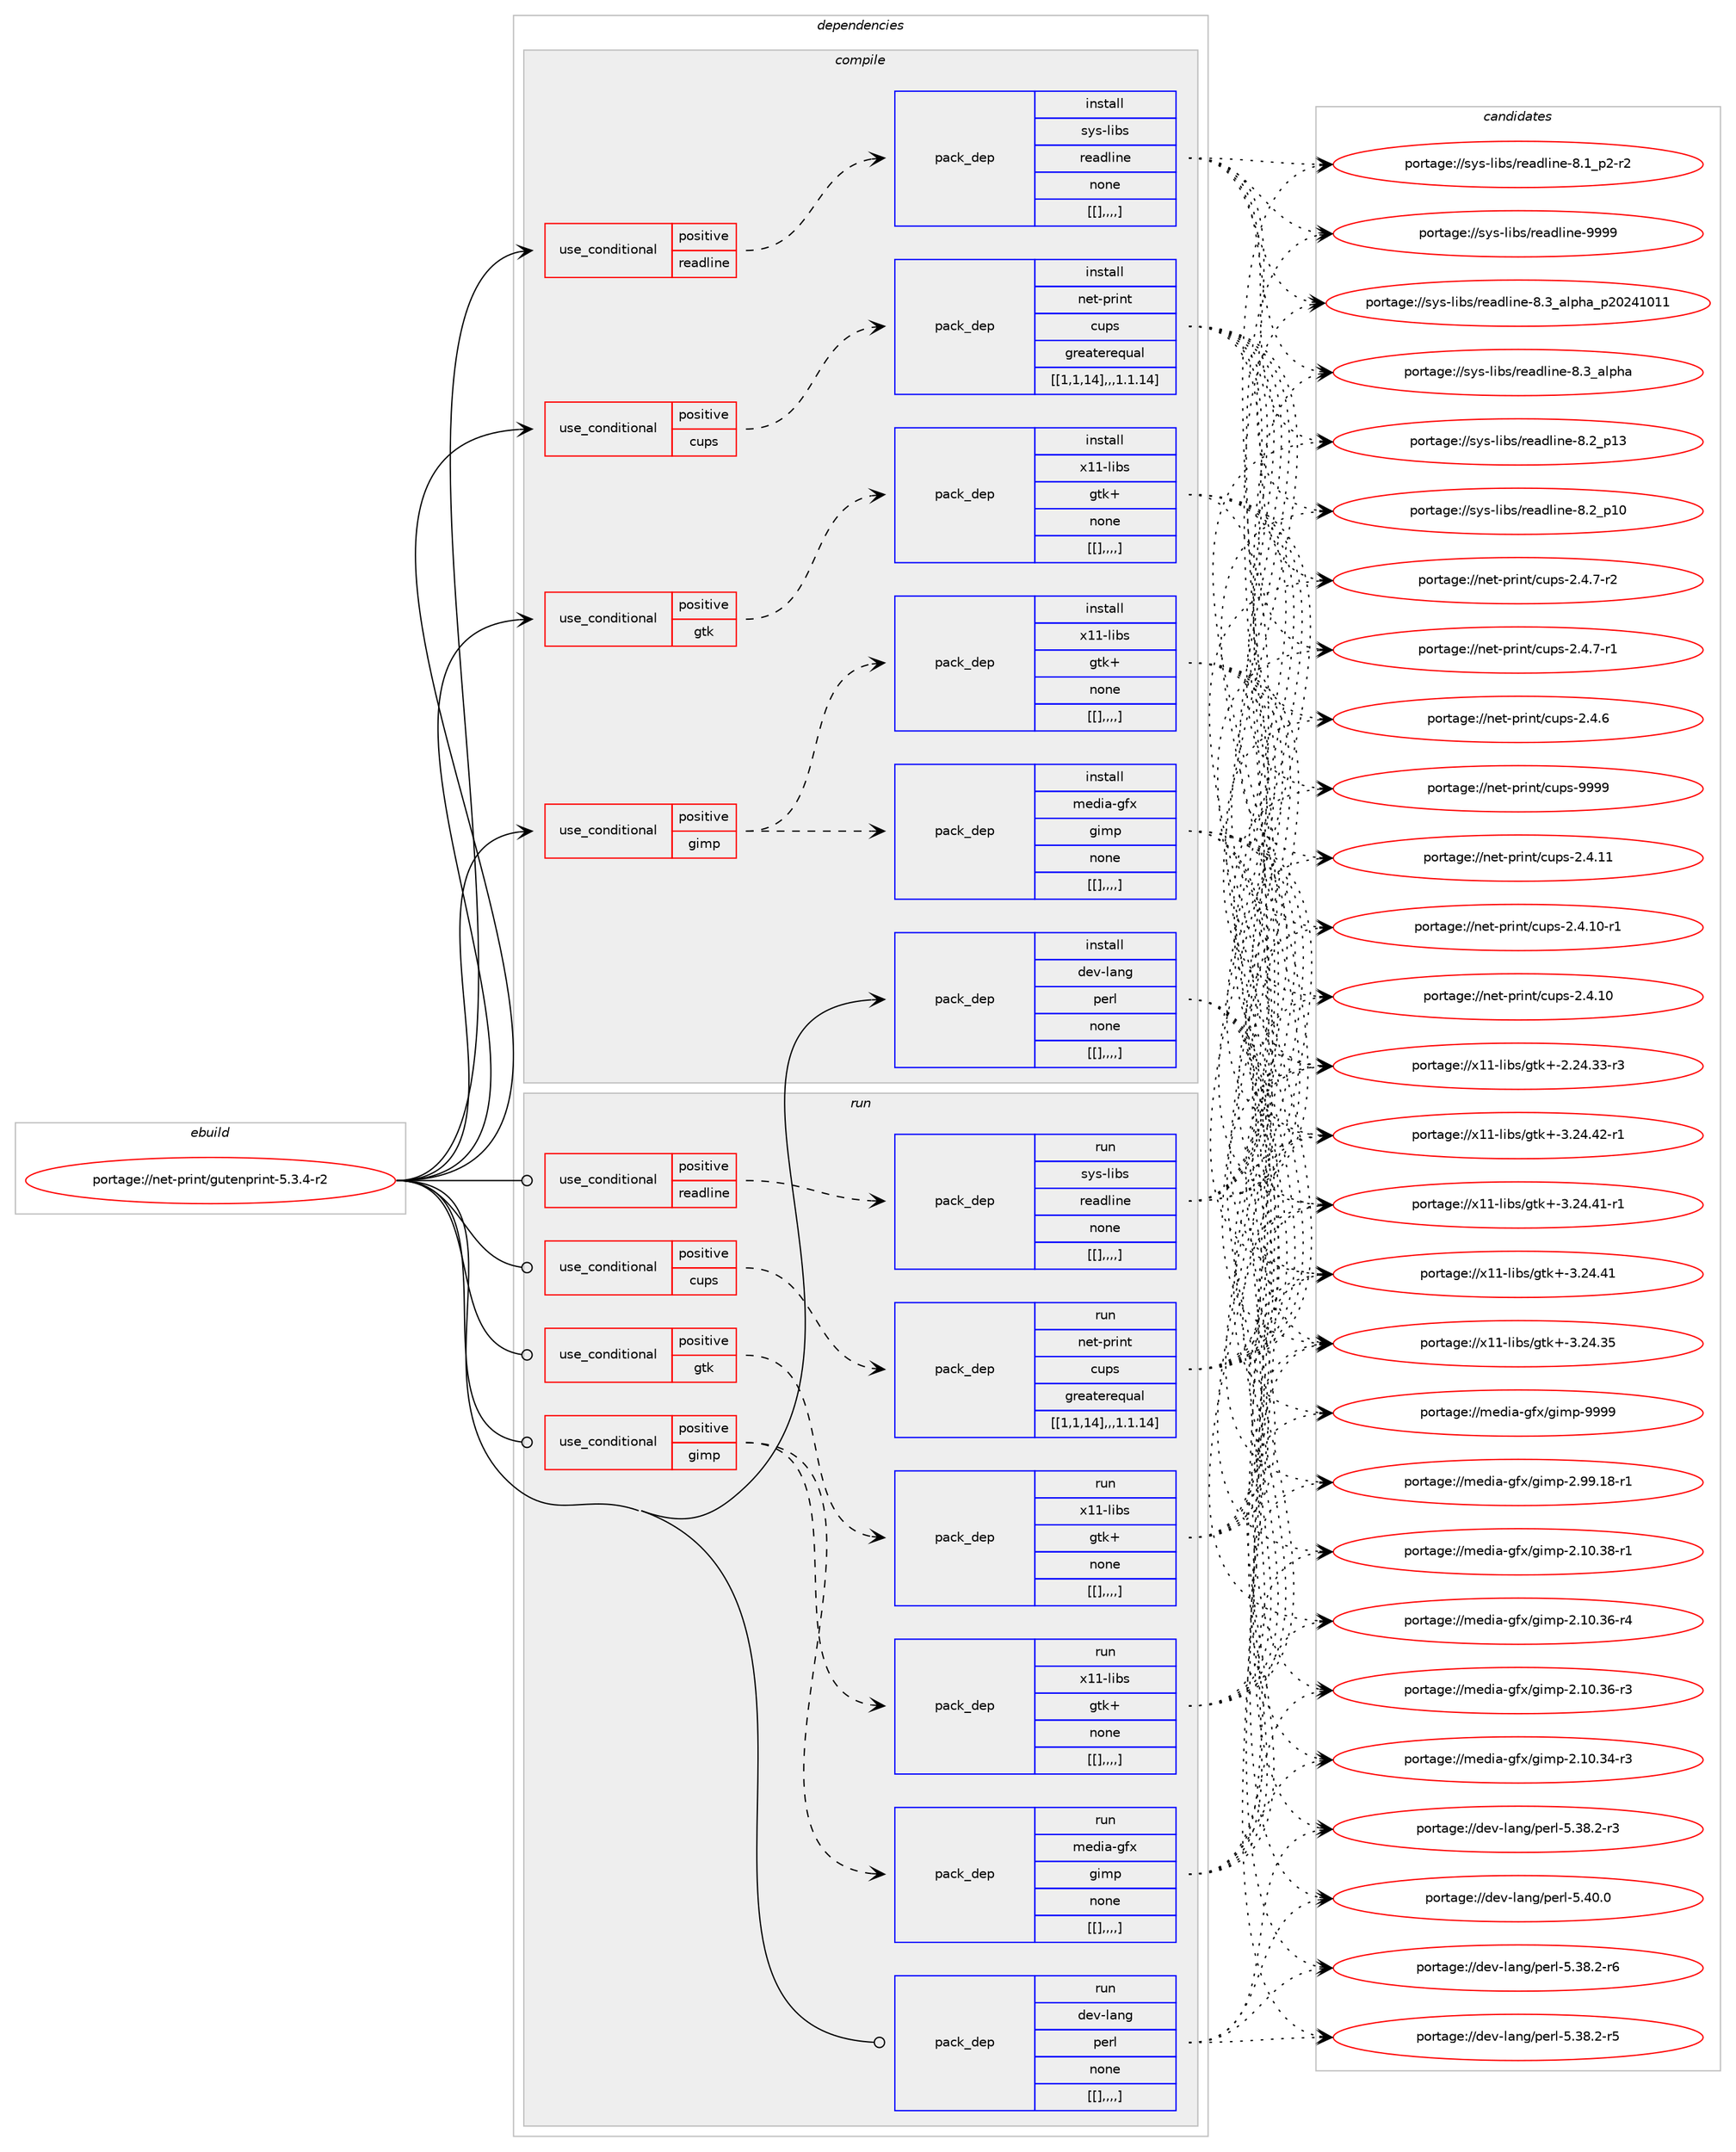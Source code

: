 digraph prolog {

# *************
# Graph options
# *************

newrank=true;
concentrate=true;
compound=true;
graph [rankdir=LR,fontname=Helvetica,fontsize=10,ranksep=1.5];#, ranksep=2.5, nodesep=0.2];
edge  [arrowhead=vee];
node  [fontname=Helvetica,fontsize=10];

# **********
# The ebuild
# **********

subgraph cluster_leftcol {
color=gray;
label=<<i>ebuild</i>>;
id [label="portage://net-print/gutenprint-5.3.4-r2", color=red, width=4, href="../net-print/gutenprint-5.3.4-r2.svg"];
}

# ****************
# The dependencies
# ****************

subgraph cluster_midcol {
color=gray;
label=<<i>dependencies</i>>;
subgraph cluster_compile {
fillcolor="#eeeeee";
style=filled;
label=<<i>compile</i>>;
subgraph cond107294 {
dependency405796 [label=<<TABLE BORDER="0" CELLBORDER="1" CELLSPACING="0" CELLPADDING="4"><TR><TD ROWSPAN="3" CELLPADDING="10">use_conditional</TD></TR><TR><TD>positive</TD></TR><TR><TD>cups</TD></TR></TABLE>>, shape=none, color=red];
subgraph pack295477 {
dependency405818 [label=<<TABLE BORDER="0" CELLBORDER="1" CELLSPACING="0" CELLPADDING="4" WIDTH="220"><TR><TD ROWSPAN="6" CELLPADDING="30">pack_dep</TD></TR><TR><TD WIDTH="110">install</TD></TR><TR><TD>net-print</TD></TR><TR><TD>cups</TD></TR><TR><TD>greaterequal</TD></TR><TR><TD>[[1,1,14],,,1.1.14]</TD></TR></TABLE>>, shape=none, color=blue];
}
dependency405796:e -> dependency405818:w [weight=20,style="dashed",arrowhead="vee"];
}
id:e -> dependency405796:w [weight=20,style="solid",arrowhead="vee"];
subgraph cond107307 {
dependency405860 [label=<<TABLE BORDER="0" CELLBORDER="1" CELLSPACING="0" CELLPADDING="4"><TR><TD ROWSPAN="3" CELLPADDING="10">use_conditional</TD></TR><TR><TD>positive</TD></TR><TR><TD>gimp</TD></TR></TABLE>>, shape=none, color=red];
subgraph pack295509 {
dependency405880 [label=<<TABLE BORDER="0" CELLBORDER="1" CELLSPACING="0" CELLPADDING="4" WIDTH="220"><TR><TD ROWSPAN="6" CELLPADDING="30">pack_dep</TD></TR><TR><TD WIDTH="110">install</TD></TR><TR><TD>media-gfx</TD></TR><TR><TD>gimp</TD></TR><TR><TD>none</TD></TR><TR><TD>[[],,,,]</TD></TR></TABLE>>, shape=none, color=blue];
}
dependency405860:e -> dependency405880:w [weight=20,style="dashed",arrowhead="vee"];
subgraph pack295548 {
dependency405919 [label=<<TABLE BORDER="0" CELLBORDER="1" CELLSPACING="0" CELLPADDING="4" WIDTH="220"><TR><TD ROWSPAN="6" CELLPADDING="30">pack_dep</TD></TR><TR><TD WIDTH="110">install</TD></TR><TR><TD>x11-libs</TD></TR><TR><TD>gtk+</TD></TR><TR><TD>none</TD></TR><TR><TD>[[],,,,]</TD></TR></TABLE>>, shape=none, color=blue];
}
dependency405860:e -> dependency405919:w [weight=20,style="dashed",arrowhead="vee"];
}
id:e -> dependency405860:w [weight=20,style="solid",arrowhead="vee"];
subgraph cond107343 {
dependency405944 [label=<<TABLE BORDER="0" CELLBORDER="1" CELLSPACING="0" CELLPADDING="4"><TR><TD ROWSPAN="3" CELLPADDING="10">use_conditional</TD></TR><TR><TD>positive</TD></TR><TR><TD>gtk</TD></TR></TABLE>>, shape=none, color=red];
subgraph pack295582 {
dependency405994 [label=<<TABLE BORDER="0" CELLBORDER="1" CELLSPACING="0" CELLPADDING="4" WIDTH="220"><TR><TD ROWSPAN="6" CELLPADDING="30">pack_dep</TD></TR><TR><TD WIDTH="110">install</TD></TR><TR><TD>x11-libs</TD></TR><TR><TD>gtk+</TD></TR><TR><TD>none</TD></TR><TR><TD>[[],,,,]</TD></TR></TABLE>>, shape=none, color=blue];
}
dependency405944:e -> dependency405994:w [weight=20,style="dashed",arrowhead="vee"];
}
id:e -> dependency405944:w [weight=20,style="solid",arrowhead="vee"];
subgraph cond107354 {
dependency406051 [label=<<TABLE BORDER="0" CELLBORDER="1" CELLSPACING="0" CELLPADDING="4"><TR><TD ROWSPAN="3" CELLPADDING="10">use_conditional</TD></TR><TR><TD>positive</TD></TR><TR><TD>readline</TD></TR></TABLE>>, shape=none, color=red];
subgraph pack295639 {
dependency406054 [label=<<TABLE BORDER="0" CELLBORDER="1" CELLSPACING="0" CELLPADDING="4" WIDTH="220"><TR><TD ROWSPAN="6" CELLPADDING="30">pack_dep</TD></TR><TR><TD WIDTH="110">install</TD></TR><TR><TD>sys-libs</TD></TR><TR><TD>readline</TD></TR><TR><TD>none</TD></TR><TR><TD>[[],,,,]</TD></TR></TABLE>>, shape=none, color=blue];
}
dependency406051:e -> dependency406054:w [weight=20,style="dashed",arrowhead="vee"];
}
id:e -> dependency406051:w [weight=20,style="solid",arrowhead="vee"];
subgraph pack295643 {
dependency406061 [label=<<TABLE BORDER="0" CELLBORDER="1" CELLSPACING="0" CELLPADDING="4" WIDTH="220"><TR><TD ROWSPAN="6" CELLPADDING="30">pack_dep</TD></TR><TR><TD WIDTH="110">install</TD></TR><TR><TD>dev-lang</TD></TR><TR><TD>perl</TD></TR><TR><TD>none</TD></TR><TR><TD>[[],,,,]</TD></TR></TABLE>>, shape=none, color=blue];
}
id:e -> dependency406061:w [weight=20,style="solid",arrowhead="vee"];
}
subgraph cluster_compileandrun {
fillcolor="#eeeeee";
style=filled;
label=<<i>compile and run</i>>;
}
subgraph cluster_run {
fillcolor="#eeeeee";
style=filled;
label=<<i>run</i>>;
subgraph cond107377 {
dependency406202 [label=<<TABLE BORDER="0" CELLBORDER="1" CELLSPACING="0" CELLPADDING="4"><TR><TD ROWSPAN="3" CELLPADDING="10">use_conditional</TD></TR><TR><TD>positive</TD></TR><TR><TD>cups</TD></TR></TABLE>>, shape=none, color=red];
subgraph pack295742 {
dependency406313 [label=<<TABLE BORDER="0" CELLBORDER="1" CELLSPACING="0" CELLPADDING="4" WIDTH="220"><TR><TD ROWSPAN="6" CELLPADDING="30">pack_dep</TD></TR><TR><TD WIDTH="110">run</TD></TR><TR><TD>net-print</TD></TR><TR><TD>cups</TD></TR><TR><TD>greaterequal</TD></TR><TR><TD>[[1,1,14],,,1.1.14]</TD></TR></TABLE>>, shape=none, color=blue];
}
dependency406202:e -> dependency406313:w [weight=20,style="dashed",arrowhead="vee"];
}
id:e -> dependency406202:w [weight=20,style="solid",arrowhead="odot"];
subgraph cond107456 {
dependency406336 [label=<<TABLE BORDER="0" CELLBORDER="1" CELLSPACING="0" CELLPADDING="4"><TR><TD ROWSPAN="3" CELLPADDING="10">use_conditional</TD></TR><TR><TD>positive</TD></TR><TR><TD>gimp</TD></TR></TABLE>>, shape=none, color=red];
subgraph pack295844 {
dependency406356 [label=<<TABLE BORDER="0" CELLBORDER="1" CELLSPACING="0" CELLPADDING="4" WIDTH="220"><TR><TD ROWSPAN="6" CELLPADDING="30">pack_dep</TD></TR><TR><TD WIDTH="110">run</TD></TR><TR><TD>media-gfx</TD></TR><TR><TD>gimp</TD></TR><TR><TD>none</TD></TR><TR><TD>[[],,,,]</TD></TR></TABLE>>, shape=none, color=blue];
}
dependency406336:e -> dependency406356:w [weight=20,style="dashed",arrowhead="vee"];
subgraph pack295866 {
dependency406382 [label=<<TABLE BORDER="0" CELLBORDER="1" CELLSPACING="0" CELLPADDING="4" WIDTH="220"><TR><TD ROWSPAN="6" CELLPADDING="30">pack_dep</TD></TR><TR><TD WIDTH="110">run</TD></TR><TR><TD>x11-libs</TD></TR><TR><TD>gtk+</TD></TR><TR><TD>none</TD></TR><TR><TD>[[],,,,]</TD></TR></TABLE>>, shape=none, color=blue];
}
dependency406336:e -> dependency406382:w [weight=20,style="dashed",arrowhead="vee"];
}
id:e -> dependency406336:w [weight=20,style="solid",arrowhead="odot"];
subgraph cond107467 {
dependency406402 [label=<<TABLE BORDER="0" CELLBORDER="1" CELLSPACING="0" CELLPADDING="4"><TR><TD ROWSPAN="3" CELLPADDING="10">use_conditional</TD></TR><TR><TD>positive</TD></TR><TR><TD>gtk</TD></TR></TABLE>>, shape=none, color=red];
subgraph pack295898 {
dependency406443 [label=<<TABLE BORDER="0" CELLBORDER="1" CELLSPACING="0" CELLPADDING="4" WIDTH="220"><TR><TD ROWSPAN="6" CELLPADDING="30">pack_dep</TD></TR><TR><TD WIDTH="110">run</TD></TR><TR><TD>x11-libs</TD></TR><TR><TD>gtk+</TD></TR><TR><TD>none</TD></TR><TR><TD>[[],,,,]</TD></TR></TABLE>>, shape=none, color=blue];
}
dependency406402:e -> dependency406443:w [weight=20,style="dashed",arrowhead="vee"];
}
id:e -> dependency406402:w [weight=20,style="solid",arrowhead="odot"];
subgraph cond107490 {
dependency406469 [label=<<TABLE BORDER="0" CELLBORDER="1" CELLSPACING="0" CELLPADDING="4"><TR><TD ROWSPAN="3" CELLPADDING="10">use_conditional</TD></TR><TR><TD>positive</TD></TR><TR><TD>readline</TD></TR></TABLE>>, shape=none, color=red];
subgraph pack295957 {
dependency406525 [label=<<TABLE BORDER="0" CELLBORDER="1" CELLSPACING="0" CELLPADDING="4" WIDTH="220"><TR><TD ROWSPAN="6" CELLPADDING="30">pack_dep</TD></TR><TR><TD WIDTH="110">run</TD></TR><TR><TD>sys-libs</TD></TR><TR><TD>readline</TD></TR><TR><TD>none</TD></TR><TR><TD>[[],,,,]</TD></TR></TABLE>>, shape=none, color=blue];
}
dependency406469:e -> dependency406525:w [weight=20,style="dashed",arrowhead="vee"];
}
id:e -> dependency406469:w [weight=20,style="solid",arrowhead="odot"];
subgraph pack295993 {
dependency406564 [label=<<TABLE BORDER="0" CELLBORDER="1" CELLSPACING="0" CELLPADDING="4" WIDTH="220"><TR><TD ROWSPAN="6" CELLPADDING="30">pack_dep</TD></TR><TR><TD WIDTH="110">run</TD></TR><TR><TD>dev-lang</TD></TR><TR><TD>perl</TD></TR><TR><TD>none</TD></TR><TR><TD>[[],,,,]</TD></TR></TABLE>>, shape=none, color=blue];
}
id:e -> dependency406564:w [weight=20,style="solid",arrowhead="odot"];
}
}

# **************
# The candidates
# **************

subgraph cluster_choices {
rank=same;
color=gray;
label=<<i>candidates</i>>;

subgraph choice294863 {
color=black;
nodesep=1;
choice1101011164511211410511011647991171121154557575757 [label="portage://net-print/cups-9999", color=red, width=4,href="../net-print/cups-9999.svg"];
choice11010111645112114105110116479911711211545504652464949 [label="portage://net-print/cups-2.4.11", color=red, width=4,href="../net-print/cups-2.4.11.svg"];
choice110101116451121141051101164799117112115455046524649484511449 [label="portage://net-print/cups-2.4.10-r1", color=red, width=4,href="../net-print/cups-2.4.10-r1.svg"];
choice11010111645112114105110116479911711211545504652464948 [label="portage://net-print/cups-2.4.10", color=red, width=4,href="../net-print/cups-2.4.10.svg"];
choice1101011164511211410511011647991171121154550465246554511450 [label="portage://net-print/cups-2.4.7-r2", color=red, width=4,href="../net-print/cups-2.4.7-r2.svg"];
choice1101011164511211410511011647991171121154550465246554511449 [label="portage://net-print/cups-2.4.7-r1", color=red, width=4,href="../net-print/cups-2.4.7-r1.svg"];
choice110101116451121141051101164799117112115455046524654 [label="portage://net-print/cups-2.4.6", color=red, width=4,href="../net-print/cups-2.4.6.svg"];
dependency405818:e -> choice1101011164511211410511011647991171121154557575757:w [style=dotted,weight="100"];
dependency405818:e -> choice11010111645112114105110116479911711211545504652464949:w [style=dotted,weight="100"];
dependency405818:e -> choice110101116451121141051101164799117112115455046524649484511449:w [style=dotted,weight="100"];
dependency405818:e -> choice11010111645112114105110116479911711211545504652464948:w [style=dotted,weight="100"];
dependency405818:e -> choice1101011164511211410511011647991171121154550465246554511450:w [style=dotted,weight="100"];
dependency405818:e -> choice1101011164511211410511011647991171121154550465246554511449:w [style=dotted,weight="100"];
dependency405818:e -> choice110101116451121141051101164799117112115455046524654:w [style=dotted,weight="100"];
}
subgraph choice294887 {
color=black;
nodesep=1;
choice1091011001059745103102120471031051091124557575757 [label="portage://media-gfx/gimp-9999", color=red, width=4,href="../media-gfx/gimp-9999.svg"];
choice10910110010597451031021204710310510911245504657574649564511449 [label="portage://media-gfx/gimp-2.99.18-r1", color=red, width=4,href="../media-gfx/gimp-2.99.18-r1.svg"];
choice10910110010597451031021204710310510911245504649484651564511449 [label="portage://media-gfx/gimp-2.10.38-r1", color=red, width=4,href="../media-gfx/gimp-2.10.38-r1.svg"];
choice10910110010597451031021204710310510911245504649484651544511452 [label="portage://media-gfx/gimp-2.10.36-r4", color=red, width=4,href="../media-gfx/gimp-2.10.36-r4.svg"];
choice10910110010597451031021204710310510911245504649484651544511451 [label="portage://media-gfx/gimp-2.10.36-r3", color=red, width=4,href="../media-gfx/gimp-2.10.36-r3.svg"];
choice10910110010597451031021204710310510911245504649484651524511451 [label="portage://media-gfx/gimp-2.10.34-r3", color=red, width=4,href="../media-gfx/gimp-2.10.34-r3.svg"];
dependency405880:e -> choice1091011001059745103102120471031051091124557575757:w [style=dotted,weight="100"];
dependency405880:e -> choice10910110010597451031021204710310510911245504657574649564511449:w [style=dotted,weight="100"];
dependency405880:e -> choice10910110010597451031021204710310510911245504649484651564511449:w [style=dotted,weight="100"];
dependency405880:e -> choice10910110010597451031021204710310510911245504649484651544511452:w [style=dotted,weight="100"];
dependency405880:e -> choice10910110010597451031021204710310510911245504649484651544511451:w [style=dotted,weight="100"];
dependency405880:e -> choice10910110010597451031021204710310510911245504649484651524511451:w [style=dotted,weight="100"];
}
subgraph choice294920 {
color=black;
nodesep=1;
choice12049494510810598115471031161074345514650524652504511449 [label="portage://x11-libs/gtk+-3.24.42-r1", color=red, width=4,href="../x11-libs/gtk+-3.24.42-r1.svg"];
choice12049494510810598115471031161074345514650524652494511449 [label="portage://x11-libs/gtk+-3.24.41-r1", color=red, width=4,href="../x11-libs/gtk+-3.24.41-r1.svg"];
choice1204949451081059811547103116107434551465052465249 [label="portage://x11-libs/gtk+-3.24.41", color=red, width=4,href="../x11-libs/gtk+-3.24.41.svg"];
choice1204949451081059811547103116107434551465052465153 [label="portage://x11-libs/gtk+-3.24.35", color=red, width=4,href="../x11-libs/gtk+-3.24.35.svg"];
choice12049494510810598115471031161074345504650524651514511451 [label="portage://x11-libs/gtk+-2.24.33-r3", color=red, width=4,href="../x11-libs/gtk+-2.24.33-r3.svg"];
dependency405919:e -> choice12049494510810598115471031161074345514650524652504511449:w [style=dotted,weight="100"];
dependency405919:e -> choice12049494510810598115471031161074345514650524652494511449:w [style=dotted,weight="100"];
dependency405919:e -> choice1204949451081059811547103116107434551465052465249:w [style=dotted,weight="100"];
dependency405919:e -> choice1204949451081059811547103116107434551465052465153:w [style=dotted,weight="100"];
dependency405919:e -> choice12049494510810598115471031161074345504650524651514511451:w [style=dotted,weight="100"];
}
subgraph choice294925 {
color=black;
nodesep=1;
choice12049494510810598115471031161074345514650524652504511449 [label="portage://x11-libs/gtk+-3.24.42-r1", color=red, width=4,href="../x11-libs/gtk+-3.24.42-r1.svg"];
choice12049494510810598115471031161074345514650524652494511449 [label="portage://x11-libs/gtk+-3.24.41-r1", color=red, width=4,href="../x11-libs/gtk+-3.24.41-r1.svg"];
choice1204949451081059811547103116107434551465052465249 [label="portage://x11-libs/gtk+-3.24.41", color=red, width=4,href="../x11-libs/gtk+-3.24.41.svg"];
choice1204949451081059811547103116107434551465052465153 [label="portage://x11-libs/gtk+-3.24.35", color=red, width=4,href="../x11-libs/gtk+-3.24.35.svg"];
choice12049494510810598115471031161074345504650524651514511451 [label="portage://x11-libs/gtk+-2.24.33-r3", color=red, width=4,href="../x11-libs/gtk+-2.24.33-r3.svg"];
dependency405994:e -> choice12049494510810598115471031161074345514650524652504511449:w [style=dotted,weight="100"];
dependency405994:e -> choice12049494510810598115471031161074345514650524652494511449:w [style=dotted,weight="100"];
dependency405994:e -> choice1204949451081059811547103116107434551465052465249:w [style=dotted,weight="100"];
dependency405994:e -> choice1204949451081059811547103116107434551465052465153:w [style=dotted,weight="100"];
dependency405994:e -> choice12049494510810598115471031161074345504650524651514511451:w [style=dotted,weight="100"];
}
subgraph choice294955 {
color=black;
nodesep=1;
choice115121115451081059811547114101971001081051101014557575757 [label="portage://sys-libs/readline-9999", color=red, width=4,href="../sys-libs/readline-9999.svg"];
choice1151211154510810598115471141019710010810511010145564651959710811210497951125048505249484949 [label="portage://sys-libs/readline-8.3_alpha_p20241011", color=red, width=4,href="../sys-libs/readline-8.3_alpha_p20241011.svg"];
choice1151211154510810598115471141019710010810511010145564651959710811210497 [label="portage://sys-libs/readline-8.3_alpha", color=red, width=4,href="../sys-libs/readline-8.3_alpha.svg"];
choice1151211154510810598115471141019710010810511010145564650951124951 [label="portage://sys-libs/readline-8.2_p13", color=red, width=4,href="../sys-libs/readline-8.2_p13.svg"];
choice1151211154510810598115471141019710010810511010145564650951124948 [label="portage://sys-libs/readline-8.2_p10", color=red, width=4,href="../sys-libs/readline-8.2_p10.svg"];
choice115121115451081059811547114101971001081051101014556464995112504511450 [label="portage://sys-libs/readline-8.1_p2-r2", color=red, width=4,href="../sys-libs/readline-8.1_p2-r2.svg"];
dependency406054:e -> choice115121115451081059811547114101971001081051101014557575757:w [style=dotted,weight="100"];
dependency406054:e -> choice1151211154510810598115471141019710010810511010145564651959710811210497951125048505249484949:w [style=dotted,weight="100"];
dependency406054:e -> choice1151211154510810598115471141019710010810511010145564651959710811210497:w [style=dotted,weight="100"];
dependency406054:e -> choice1151211154510810598115471141019710010810511010145564650951124951:w [style=dotted,weight="100"];
dependency406054:e -> choice1151211154510810598115471141019710010810511010145564650951124948:w [style=dotted,weight="100"];
dependency406054:e -> choice115121115451081059811547114101971001081051101014556464995112504511450:w [style=dotted,weight="100"];
}
subgraph choice294966 {
color=black;
nodesep=1;
choice10010111845108971101034711210111410845534652484648 [label="portage://dev-lang/perl-5.40.0", color=red, width=4,href="../dev-lang/perl-5.40.0.svg"];
choice100101118451089711010347112101114108455346515646504511454 [label="portage://dev-lang/perl-5.38.2-r6", color=red, width=4,href="../dev-lang/perl-5.38.2-r6.svg"];
choice100101118451089711010347112101114108455346515646504511453 [label="portage://dev-lang/perl-5.38.2-r5", color=red, width=4,href="../dev-lang/perl-5.38.2-r5.svg"];
choice100101118451089711010347112101114108455346515646504511451 [label="portage://dev-lang/perl-5.38.2-r3", color=red, width=4,href="../dev-lang/perl-5.38.2-r3.svg"];
dependency406061:e -> choice10010111845108971101034711210111410845534652484648:w [style=dotted,weight="100"];
dependency406061:e -> choice100101118451089711010347112101114108455346515646504511454:w [style=dotted,weight="100"];
dependency406061:e -> choice100101118451089711010347112101114108455346515646504511453:w [style=dotted,weight="100"];
dependency406061:e -> choice100101118451089711010347112101114108455346515646504511451:w [style=dotted,weight="100"];
}
subgraph choice294973 {
color=black;
nodesep=1;
choice1101011164511211410511011647991171121154557575757 [label="portage://net-print/cups-9999", color=red, width=4,href="../net-print/cups-9999.svg"];
choice11010111645112114105110116479911711211545504652464949 [label="portage://net-print/cups-2.4.11", color=red, width=4,href="../net-print/cups-2.4.11.svg"];
choice110101116451121141051101164799117112115455046524649484511449 [label="portage://net-print/cups-2.4.10-r1", color=red, width=4,href="../net-print/cups-2.4.10-r1.svg"];
choice11010111645112114105110116479911711211545504652464948 [label="portage://net-print/cups-2.4.10", color=red, width=4,href="../net-print/cups-2.4.10.svg"];
choice1101011164511211410511011647991171121154550465246554511450 [label="portage://net-print/cups-2.4.7-r2", color=red, width=4,href="../net-print/cups-2.4.7-r2.svg"];
choice1101011164511211410511011647991171121154550465246554511449 [label="portage://net-print/cups-2.4.7-r1", color=red, width=4,href="../net-print/cups-2.4.7-r1.svg"];
choice110101116451121141051101164799117112115455046524654 [label="portage://net-print/cups-2.4.6", color=red, width=4,href="../net-print/cups-2.4.6.svg"];
dependency406313:e -> choice1101011164511211410511011647991171121154557575757:w [style=dotted,weight="100"];
dependency406313:e -> choice11010111645112114105110116479911711211545504652464949:w [style=dotted,weight="100"];
dependency406313:e -> choice110101116451121141051101164799117112115455046524649484511449:w [style=dotted,weight="100"];
dependency406313:e -> choice11010111645112114105110116479911711211545504652464948:w [style=dotted,weight="100"];
dependency406313:e -> choice1101011164511211410511011647991171121154550465246554511450:w [style=dotted,weight="100"];
dependency406313:e -> choice1101011164511211410511011647991171121154550465246554511449:w [style=dotted,weight="100"];
dependency406313:e -> choice110101116451121141051101164799117112115455046524654:w [style=dotted,weight="100"];
}
subgraph choice294983 {
color=black;
nodesep=1;
choice1091011001059745103102120471031051091124557575757 [label="portage://media-gfx/gimp-9999", color=red, width=4,href="../media-gfx/gimp-9999.svg"];
choice10910110010597451031021204710310510911245504657574649564511449 [label="portage://media-gfx/gimp-2.99.18-r1", color=red, width=4,href="../media-gfx/gimp-2.99.18-r1.svg"];
choice10910110010597451031021204710310510911245504649484651564511449 [label="portage://media-gfx/gimp-2.10.38-r1", color=red, width=4,href="../media-gfx/gimp-2.10.38-r1.svg"];
choice10910110010597451031021204710310510911245504649484651544511452 [label="portage://media-gfx/gimp-2.10.36-r4", color=red, width=4,href="../media-gfx/gimp-2.10.36-r4.svg"];
choice10910110010597451031021204710310510911245504649484651544511451 [label="portage://media-gfx/gimp-2.10.36-r3", color=red, width=4,href="../media-gfx/gimp-2.10.36-r3.svg"];
choice10910110010597451031021204710310510911245504649484651524511451 [label="portage://media-gfx/gimp-2.10.34-r3", color=red, width=4,href="../media-gfx/gimp-2.10.34-r3.svg"];
dependency406356:e -> choice1091011001059745103102120471031051091124557575757:w [style=dotted,weight="100"];
dependency406356:e -> choice10910110010597451031021204710310510911245504657574649564511449:w [style=dotted,weight="100"];
dependency406356:e -> choice10910110010597451031021204710310510911245504649484651564511449:w [style=dotted,weight="100"];
dependency406356:e -> choice10910110010597451031021204710310510911245504649484651544511452:w [style=dotted,weight="100"];
dependency406356:e -> choice10910110010597451031021204710310510911245504649484651544511451:w [style=dotted,weight="100"];
dependency406356:e -> choice10910110010597451031021204710310510911245504649484651524511451:w [style=dotted,weight="100"];
}
subgraph choice295042 {
color=black;
nodesep=1;
choice12049494510810598115471031161074345514650524652504511449 [label="portage://x11-libs/gtk+-3.24.42-r1", color=red, width=4,href="../x11-libs/gtk+-3.24.42-r1.svg"];
choice12049494510810598115471031161074345514650524652494511449 [label="portage://x11-libs/gtk+-3.24.41-r1", color=red, width=4,href="../x11-libs/gtk+-3.24.41-r1.svg"];
choice1204949451081059811547103116107434551465052465249 [label="portage://x11-libs/gtk+-3.24.41", color=red, width=4,href="../x11-libs/gtk+-3.24.41.svg"];
choice1204949451081059811547103116107434551465052465153 [label="portage://x11-libs/gtk+-3.24.35", color=red, width=4,href="../x11-libs/gtk+-3.24.35.svg"];
choice12049494510810598115471031161074345504650524651514511451 [label="portage://x11-libs/gtk+-2.24.33-r3", color=red, width=4,href="../x11-libs/gtk+-2.24.33-r3.svg"];
dependency406382:e -> choice12049494510810598115471031161074345514650524652504511449:w [style=dotted,weight="100"];
dependency406382:e -> choice12049494510810598115471031161074345514650524652494511449:w [style=dotted,weight="100"];
dependency406382:e -> choice1204949451081059811547103116107434551465052465249:w [style=dotted,weight="100"];
dependency406382:e -> choice1204949451081059811547103116107434551465052465153:w [style=dotted,weight="100"];
dependency406382:e -> choice12049494510810598115471031161074345504650524651514511451:w [style=dotted,weight="100"];
}
subgraph choice295055 {
color=black;
nodesep=1;
choice12049494510810598115471031161074345514650524652504511449 [label="portage://x11-libs/gtk+-3.24.42-r1", color=red, width=4,href="../x11-libs/gtk+-3.24.42-r1.svg"];
choice12049494510810598115471031161074345514650524652494511449 [label="portage://x11-libs/gtk+-3.24.41-r1", color=red, width=4,href="../x11-libs/gtk+-3.24.41-r1.svg"];
choice1204949451081059811547103116107434551465052465249 [label="portage://x11-libs/gtk+-3.24.41", color=red, width=4,href="../x11-libs/gtk+-3.24.41.svg"];
choice1204949451081059811547103116107434551465052465153 [label="portage://x11-libs/gtk+-3.24.35", color=red, width=4,href="../x11-libs/gtk+-3.24.35.svg"];
choice12049494510810598115471031161074345504650524651514511451 [label="portage://x11-libs/gtk+-2.24.33-r3", color=red, width=4,href="../x11-libs/gtk+-2.24.33-r3.svg"];
dependency406443:e -> choice12049494510810598115471031161074345514650524652504511449:w [style=dotted,weight="100"];
dependency406443:e -> choice12049494510810598115471031161074345514650524652494511449:w [style=dotted,weight="100"];
dependency406443:e -> choice1204949451081059811547103116107434551465052465249:w [style=dotted,weight="100"];
dependency406443:e -> choice1204949451081059811547103116107434551465052465153:w [style=dotted,weight="100"];
dependency406443:e -> choice12049494510810598115471031161074345504650524651514511451:w [style=dotted,weight="100"];
}
subgraph choice295079 {
color=black;
nodesep=1;
choice115121115451081059811547114101971001081051101014557575757 [label="portage://sys-libs/readline-9999", color=red, width=4,href="../sys-libs/readline-9999.svg"];
choice1151211154510810598115471141019710010810511010145564651959710811210497951125048505249484949 [label="portage://sys-libs/readline-8.3_alpha_p20241011", color=red, width=4,href="../sys-libs/readline-8.3_alpha_p20241011.svg"];
choice1151211154510810598115471141019710010810511010145564651959710811210497 [label="portage://sys-libs/readline-8.3_alpha", color=red, width=4,href="../sys-libs/readline-8.3_alpha.svg"];
choice1151211154510810598115471141019710010810511010145564650951124951 [label="portage://sys-libs/readline-8.2_p13", color=red, width=4,href="../sys-libs/readline-8.2_p13.svg"];
choice1151211154510810598115471141019710010810511010145564650951124948 [label="portage://sys-libs/readline-8.2_p10", color=red, width=4,href="../sys-libs/readline-8.2_p10.svg"];
choice115121115451081059811547114101971001081051101014556464995112504511450 [label="portage://sys-libs/readline-8.1_p2-r2", color=red, width=4,href="../sys-libs/readline-8.1_p2-r2.svg"];
dependency406525:e -> choice115121115451081059811547114101971001081051101014557575757:w [style=dotted,weight="100"];
dependency406525:e -> choice1151211154510810598115471141019710010810511010145564651959710811210497951125048505249484949:w [style=dotted,weight="100"];
dependency406525:e -> choice1151211154510810598115471141019710010810511010145564651959710811210497:w [style=dotted,weight="100"];
dependency406525:e -> choice1151211154510810598115471141019710010810511010145564650951124951:w [style=dotted,weight="100"];
dependency406525:e -> choice1151211154510810598115471141019710010810511010145564650951124948:w [style=dotted,weight="100"];
dependency406525:e -> choice115121115451081059811547114101971001081051101014556464995112504511450:w [style=dotted,weight="100"];
}
subgraph choice295102 {
color=black;
nodesep=1;
choice10010111845108971101034711210111410845534652484648 [label="portage://dev-lang/perl-5.40.0", color=red, width=4,href="../dev-lang/perl-5.40.0.svg"];
choice100101118451089711010347112101114108455346515646504511454 [label="portage://dev-lang/perl-5.38.2-r6", color=red, width=4,href="../dev-lang/perl-5.38.2-r6.svg"];
choice100101118451089711010347112101114108455346515646504511453 [label="portage://dev-lang/perl-5.38.2-r5", color=red, width=4,href="../dev-lang/perl-5.38.2-r5.svg"];
choice100101118451089711010347112101114108455346515646504511451 [label="portage://dev-lang/perl-5.38.2-r3", color=red, width=4,href="../dev-lang/perl-5.38.2-r3.svg"];
dependency406564:e -> choice10010111845108971101034711210111410845534652484648:w [style=dotted,weight="100"];
dependency406564:e -> choice100101118451089711010347112101114108455346515646504511454:w [style=dotted,weight="100"];
dependency406564:e -> choice100101118451089711010347112101114108455346515646504511453:w [style=dotted,weight="100"];
dependency406564:e -> choice100101118451089711010347112101114108455346515646504511451:w [style=dotted,weight="100"];
}
}

}
